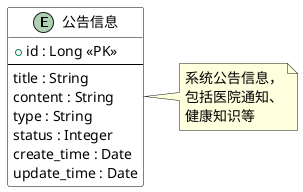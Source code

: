 @startuml 公告相关ER图

' 设置样式
skinparam backgroundColor white
skinparam handwritten false
skinparam defaultFontName Microsoft YaHei
skinparam defaultFontSize 14
skinparam class {
    BackgroundColor white
    BorderColor black
    ArrowColor black
}

' 公告相关实体
entity "公告信息" as notice {
    + id : Long <<PK>>
    --
    title : String
    content : String
    type : String
    status : Integer
    create_time : Date
    update_time : Date
}

' 添加注释
note right of notice
  系统公告信息，
  包括医院通知、
  健康知识等
end note

@enduml 